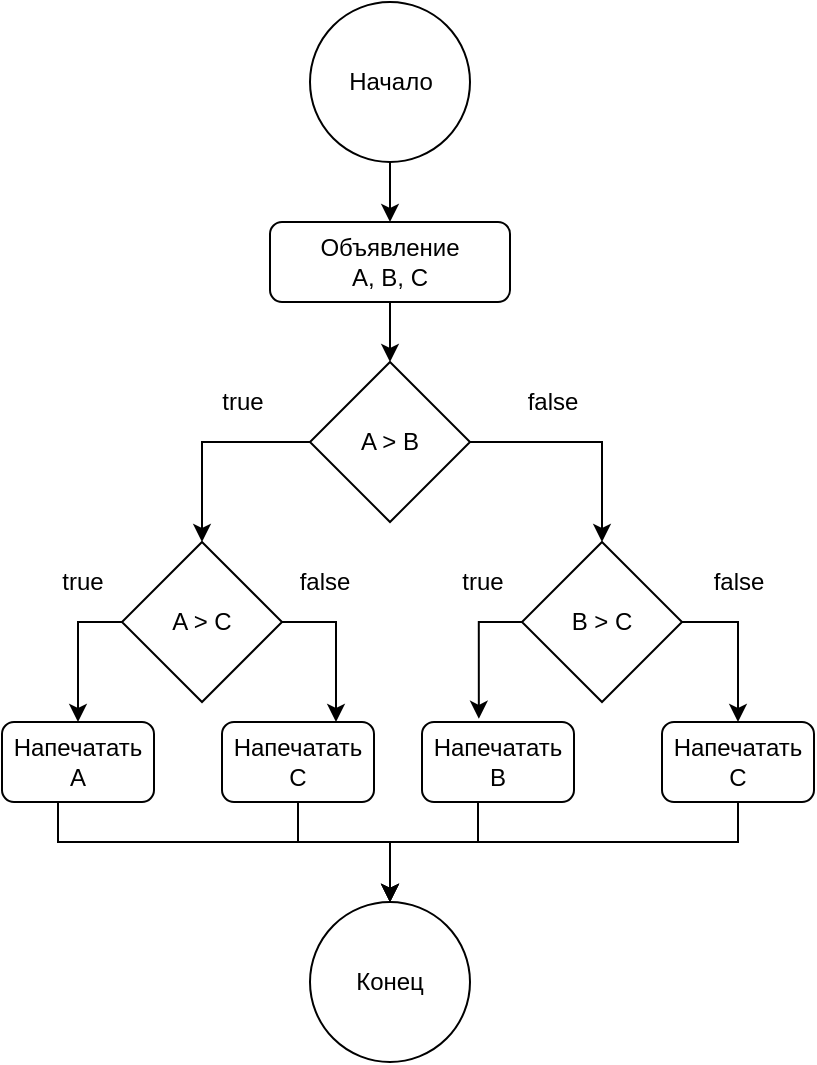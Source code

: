 <mxfile version="15.9.6" type="github">
  <diagram id="C5RBs43oDa-KdzZeNtuy" name="Page-1">
    <mxGraphModel dx="980" dy="609" grid="1" gridSize="10" guides="1" tooltips="1" connect="1" arrows="1" fold="1" page="1" pageScale="1" pageWidth="827" pageHeight="1169" math="0" shadow="0">
      <root>
        <mxCell id="WIyWlLk6GJQsqaUBKTNV-0" />
        <mxCell id="WIyWlLk6GJQsqaUBKTNV-1" parent="WIyWlLk6GJQsqaUBKTNV-0" />
        <mxCell id="ZdTx6Y_ycxj7G1otqzek-17" style="edgeStyle=orthogonalEdgeStyle;rounded=0;orthogonalLoop=1;jettySize=auto;html=1;exitX=0.5;exitY=1;exitDx=0;exitDy=0;entryX=0.5;entryY=0;entryDx=0;entryDy=0;" edge="1" parent="WIyWlLk6GJQsqaUBKTNV-1" source="WIyWlLk6GJQsqaUBKTNV-3" target="ZdTx6Y_ycxj7G1otqzek-9">
          <mxGeometry relative="1" as="geometry" />
        </mxCell>
        <mxCell id="WIyWlLk6GJQsqaUBKTNV-3" value="Объявление&lt;br&gt;A, B, C" style="rounded=1;whiteSpace=wrap;html=1;fontSize=12;glass=0;strokeWidth=1;shadow=0;" parent="WIyWlLk6GJQsqaUBKTNV-1" vertex="1">
          <mxGeometry x="354" y="150" width="120" height="40" as="geometry" />
        </mxCell>
        <mxCell id="ZdTx6Y_ycxj7G1otqzek-1" style="edgeStyle=none;rounded=0;orthogonalLoop=1;jettySize=auto;html=1;entryX=0.5;entryY=0;entryDx=0;entryDy=0;" edge="1" parent="WIyWlLk6GJQsqaUBKTNV-1" source="ZdTx6Y_ycxj7G1otqzek-0" target="WIyWlLk6GJQsqaUBKTNV-3">
          <mxGeometry relative="1" as="geometry" />
        </mxCell>
        <mxCell id="ZdTx6Y_ycxj7G1otqzek-0" value="" style="ellipse;whiteSpace=wrap;html=1;aspect=fixed;" vertex="1" parent="WIyWlLk6GJQsqaUBKTNV-1">
          <mxGeometry x="374" y="40" width="80" height="80" as="geometry" />
        </mxCell>
        <mxCell id="ZdTx6Y_ycxj7G1otqzek-21" style="edgeStyle=orthogonalEdgeStyle;rounded=0;orthogonalLoop=1;jettySize=auto;html=1;exitX=1;exitY=0.5;exitDx=0;exitDy=0;" edge="1" parent="WIyWlLk6GJQsqaUBKTNV-1" source="ZdTx6Y_ycxj7G1otqzek-2" target="ZdTx6Y_ycxj7G1otqzek-12">
          <mxGeometry relative="1" as="geometry" />
        </mxCell>
        <mxCell id="ZdTx6Y_ycxj7G1otqzek-39" style="edgeStyle=orthogonalEdgeStyle;rounded=0;orthogonalLoop=1;jettySize=auto;html=1;exitX=0;exitY=0.5;exitDx=0;exitDy=0;entryX=0.374;entryY=-0.04;entryDx=0;entryDy=0;entryPerimeter=0;" edge="1" parent="WIyWlLk6GJQsqaUBKTNV-1" source="ZdTx6Y_ycxj7G1otqzek-2" target="ZdTx6Y_ycxj7G1otqzek-6">
          <mxGeometry relative="1" as="geometry" />
        </mxCell>
        <mxCell id="ZdTx6Y_ycxj7G1otqzek-2" value="B &amp;gt; C" style="rhombus;whiteSpace=wrap;html=1;" vertex="1" parent="WIyWlLk6GJQsqaUBKTNV-1">
          <mxGeometry x="480" y="310" width="80" height="80" as="geometry" />
        </mxCell>
        <mxCell id="ZdTx6Y_ycxj7G1otqzek-31" style="edgeStyle=orthogonalEdgeStyle;rounded=0;orthogonalLoop=1;jettySize=auto;html=1;exitX=0.5;exitY=1;exitDx=0;exitDy=0;entryX=0.5;entryY=0;entryDx=0;entryDy=0;" edge="1" parent="WIyWlLk6GJQsqaUBKTNV-1" source="ZdTx6Y_ycxj7G1otqzek-6" target="ZdTx6Y_ycxj7G1otqzek-23">
          <mxGeometry relative="1" as="geometry">
            <Array as="points">
              <mxPoint x="458" y="440" />
              <mxPoint x="458" y="460" />
              <mxPoint x="414" y="460" />
            </Array>
          </mxGeometry>
        </mxCell>
        <mxCell id="ZdTx6Y_ycxj7G1otqzek-6" value="&lt;span&gt;Напечатать B&lt;/span&gt;" style="rounded=1;whiteSpace=wrap;html=1;" vertex="1" parent="WIyWlLk6GJQsqaUBKTNV-1">
          <mxGeometry x="430" y="400" width="76" height="40" as="geometry" />
        </mxCell>
        <mxCell id="ZdTx6Y_ycxj7G1otqzek-18" style="edgeStyle=orthogonalEdgeStyle;rounded=0;orthogonalLoop=1;jettySize=auto;html=1;exitX=0;exitY=0.5;exitDx=0;exitDy=0;" edge="1" parent="WIyWlLk6GJQsqaUBKTNV-1" source="ZdTx6Y_ycxj7G1otqzek-8" target="ZdTx6Y_ycxj7G1otqzek-10">
          <mxGeometry relative="1" as="geometry" />
        </mxCell>
        <mxCell id="ZdTx6Y_ycxj7G1otqzek-19" style="edgeStyle=orthogonalEdgeStyle;rounded=0;orthogonalLoop=1;jettySize=auto;html=1;exitX=1;exitY=0.5;exitDx=0;exitDy=0;entryX=0.75;entryY=0;entryDx=0;entryDy=0;" edge="1" parent="WIyWlLk6GJQsqaUBKTNV-1" source="ZdTx6Y_ycxj7G1otqzek-8" target="ZdTx6Y_ycxj7G1otqzek-11">
          <mxGeometry relative="1" as="geometry" />
        </mxCell>
        <mxCell id="ZdTx6Y_ycxj7G1otqzek-8" value="A &amp;gt; C" style="rhombus;whiteSpace=wrap;html=1;" vertex="1" parent="WIyWlLk6GJQsqaUBKTNV-1">
          <mxGeometry x="280" y="310" width="80" height="80" as="geometry" />
        </mxCell>
        <mxCell id="ZdTx6Y_ycxj7G1otqzek-15" style="edgeStyle=orthogonalEdgeStyle;rounded=0;orthogonalLoop=1;jettySize=auto;html=1;exitX=0;exitY=0.5;exitDx=0;exitDy=0;entryX=0.5;entryY=0;entryDx=0;entryDy=0;" edge="1" parent="WIyWlLk6GJQsqaUBKTNV-1" source="ZdTx6Y_ycxj7G1otqzek-9" target="ZdTx6Y_ycxj7G1otqzek-8">
          <mxGeometry relative="1" as="geometry" />
        </mxCell>
        <mxCell id="ZdTx6Y_ycxj7G1otqzek-16" style="edgeStyle=orthogonalEdgeStyle;rounded=0;orthogonalLoop=1;jettySize=auto;html=1;exitX=1;exitY=0.5;exitDx=0;exitDy=0;entryX=0.5;entryY=0;entryDx=0;entryDy=0;" edge="1" parent="WIyWlLk6GJQsqaUBKTNV-1" source="ZdTx6Y_ycxj7G1otqzek-9" target="ZdTx6Y_ycxj7G1otqzek-2">
          <mxGeometry relative="1" as="geometry" />
        </mxCell>
        <mxCell id="ZdTx6Y_ycxj7G1otqzek-9" value="A &amp;gt; B" style="rhombus;whiteSpace=wrap;html=1;" vertex="1" parent="WIyWlLk6GJQsqaUBKTNV-1">
          <mxGeometry x="374" y="220" width="80" height="80" as="geometry" />
        </mxCell>
        <mxCell id="ZdTx6Y_ycxj7G1otqzek-25" style="edgeStyle=orthogonalEdgeStyle;rounded=0;orthogonalLoop=1;jettySize=auto;html=1;" edge="1" parent="WIyWlLk6GJQsqaUBKTNV-1" source="ZdTx6Y_ycxj7G1otqzek-10" target="ZdTx6Y_ycxj7G1otqzek-23">
          <mxGeometry relative="1" as="geometry">
            <Array as="points">
              <mxPoint x="248" y="460" />
              <mxPoint x="414" y="460" />
            </Array>
          </mxGeometry>
        </mxCell>
        <mxCell id="ZdTx6Y_ycxj7G1otqzek-10" value="Напечатать A" style="rounded=1;whiteSpace=wrap;html=1;" vertex="1" parent="WIyWlLk6GJQsqaUBKTNV-1">
          <mxGeometry x="220" y="400" width="76" height="40" as="geometry" />
        </mxCell>
        <mxCell id="ZdTx6Y_ycxj7G1otqzek-30" style="edgeStyle=orthogonalEdgeStyle;rounded=0;orthogonalLoop=1;jettySize=auto;html=1;exitX=0.5;exitY=1;exitDx=0;exitDy=0;entryX=0.5;entryY=0;entryDx=0;entryDy=0;" edge="1" parent="WIyWlLk6GJQsqaUBKTNV-1" source="ZdTx6Y_ycxj7G1otqzek-11" target="ZdTx6Y_ycxj7G1otqzek-23">
          <mxGeometry relative="1" as="geometry">
            <Array as="points">
              <mxPoint x="368" y="460" />
              <mxPoint x="414" y="460" />
            </Array>
          </mxGeometry>
        </mxCell>
        <mxCell id="ZdTx6Y_ycxj7G1otqzek-11" value="Напечатать C" style="rounded=1;whiteSpace=wrap;html=1;" vertex="1" parent="WIyWlLk6GJQsqaUBKTNV-1">
          <mxGeometry x="330" y="400" width="76" height="40" as="geometry" />
        </mxCell>
        <mxCell id="ZdTx6Y_ycxj7G1otqzek-26" style="edgeStyle=orthogonalEdgeStyle;rounded=0;orthogonalLoop=1;jettySize=auto;html=1;" edge="1" parent="WIyWlLk6GJQsqaUBKTNV-1" source="ZdTx6Y_ycxj7G1otqzek-12" target="ZdTx6Y_ycxj7G1otqzek-23">
          <mxGeometry relative="1" as="geometry">
            <Array as="points">
              <mxPoint x="588" y="460" />
              <mxPoint x="414" y="460" />
            </Array>
          </mxGeometry>
        </mxCell>
        <mxCell id="ZdTx6Y_ycxj7G1otqzek-12" value="&lt;span&gt;Напечатать C&lt;/span&gt;" style="rounded=1;whiteSpace=wrap;html=1;" vertex="1" parent="WIyWlLk6GJQsqaUBKTNV-1">
          <mxGeometry x="550" y="400" width="76" height="40" as="geometry" />
        </mxCell>
        <mxCell id="ZdTx6Y_ycxj7G1otqzek-23" value="Конец" style="ellipse;whiteSpace=wrap;html=1;aspect=fixed;" vertex="1" parent="WIyWlLk6GJQsqaUBKTNV-1">
          <mxGeometry x="374" y="490" width="80" height="80" as="geometry" />
        </mxCell>
        <mxCell id="ZdTx6Y_ycxj7G1otqzek-32" value="Начало" style="text;html=1;resizable=0;autosize=1;align=center;verticalAlign=middle;points=[];fillColor=none;strokeColor=none;rounded=0;" vertex="1" parent="WIyWlLk6GJQsqaUBKTNV-1">
          <mxGeometry x="384" y="70" width="60" height="20" as="geometry" />
        </mxCell>
        <mxCell id="ZdTx6Y_ycxj7G1otqzek-40" value="true" style="text;html=1;align=center;verticalAlign=middle;resizable=0;points=[];autosize=1;strokeColor=none;fillColor=none;" vertex="1" parent="WIyWlLk6GJQsqaUBKTNV-1">
          <mxGeometry x="320" y="230" width="40" height="20" as="geometry" />
        </mxCell>
        <mxCell id="ZdTx6Y_ycxj7G1otqzek-41" value="true" style="text;html=1;align=center;verticalAlign=middle;resizable=0;points=[];autosize=1;strokeColor=none;fillColor=none;" vertex="1" parent="WIyWlLk6GJQsqaUBKTNV-1">
          <mxGeometry x="240" y="320" width="40" height="20" as="geometry" />
        </mxCell>
        <mxCell id="ZdTx6Y_ycxj7G1otqzek-42" value="true" style="text;html=1;align=center;verticalAlign=middle;resizable=0;points=[];autosize=1;strokeColor=none;fillColor=none;" vertex="1" parent="WIyWlLk6GJQsqaUBKTNV-1">
          <mxGeometry x="440" y="320" width="40" height="20" as="geometry" />
        </mxCell>
        <mxCell id="ZdTx6Y_ycxj7G1otqzek-43" value="false" style="text;html=1;align=center;verticalAlign=middle;resizable=0;points=[];autosize=1;strokeColor=none;fillColor=none;" vertex="1" parent="WIyWlLk6GJQsqaUBKTNV-1">
          <mxGeometry x="475" y="230" width="40" height="20" as="geometry" />
        </mxCell>
        <mxCell id="ZdTx6Y_ycxj7G1otqzek-44" value="false" style="text;html=1;align=center;verticalAlign=middle;resizable=0;points=[];autosize=1;strokeColor=none;fillColor=none;" vertex="1" parent="WIyWlLk6GJQsqaUBKTNV-1">
          <mxGeometry x="568" y="320" width="40" height="20" as="geometry" />
        </mxCell>
        <mxCell id="ZdTx6Y_ycxj7G1otqzek-45" value="false" style="text;html=1;align=center;verticalAlign=middle;resizable=0;points=[];autosize=1;strokeColor=none;fillColor=none;" vertex="1" parent="WIyWlLk6GJQsqaUBKTNV-1">
          <mxGeometry x="361" y="320" width="40" height="20" as="geometry" />
        </mxCell>
      </root>
    </mxGraphModel>
  </diagram>
</mxfile>
